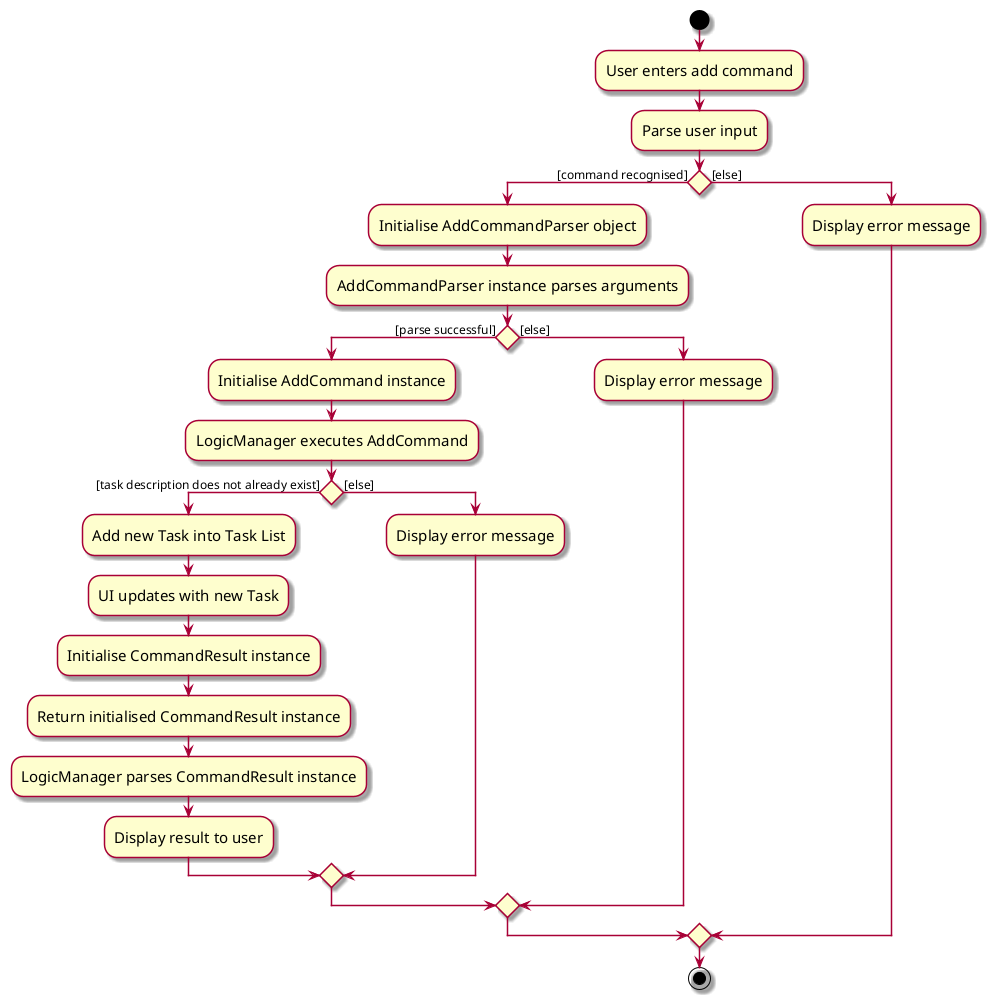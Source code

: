 @startuml
skin rose
skinparam ActivityFontSize 15
skinparam ArrowFontSize 12
start
:User enters add command;

'Since the beta syntax does not support placing the condition outside the
'diamond we place it as the true branch instead.

:Parse user input;

if () then ([command recognised])
    :Initialise AddCommandParser object;
    :AddCommandParser instance parses arguments;
    if () then ([parse successful])
        :Initialise AddCommand instance;
        :LogicManager executes AddCommand;
        if () then ([task description does not already exist])
            :Add new Task into Task List;
            :UI updates with new Task;
            :Initialise CommandResult instance;
            :Return initialised CommandResult instance;
            :LogicManager parses CommandResult instance;
            :Display result to user;
        else ([else])
            :Display error message;
        endif
    else ([else])
        :Display error message;
    endif
else ([else])
:Display error message;
endif
stop

@enduml
